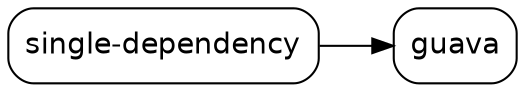 digraph "single-dependency" {
  graph [rankdir="LR"]
  node [shape="box",style="rounded",fontname="Helvetica",fontsize="14"]
  edge [fontsize="10",fontname="Helvetica"]

  // Node Definitions:
  "com.github.ferstl:single-dependency:jar:"[label=<single-dependency>]
  "com.google.guava:guava:jar:"[label=<guava>]

  // Edge Definitions:
  "com.github.ferstl:single-dependency:jar:" -> "com.google.guava:guava:jar:"
}